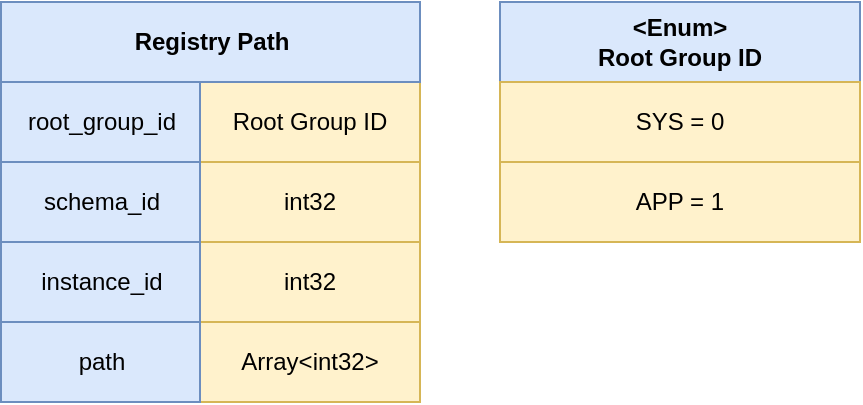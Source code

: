 <mxfile>
    <diagram id="fjN8D4Odn0497USpxgly" name="Page-1">
        <mxGraphModel dx="1374" dy="1609" grid="1" gridSize="10" guides="1" tooltips="1" connect="1" arrows="1" fold="1" page="1" pageScale="1" pageWidth="1169" pageHeight="827" background="#ffffff" math="0" shadow="0">
            <root>
                <mxCell id="0"/>
                <mxCell id="1" parent="0"/>
                <mxCell id="162" value="Root Group ID" style="rounded=0;whiteSpace=wrap;html=1;fillColor=#fff2cc;strokeColor=#d6b656;" parent="1" vertex="1">
                    <mxGeometry x="140" y="-760" width="110" height="40" as="geometry"/>
                </mxCell>
                <mxCell id="168" value="int32" style="rounded=0;whiteSpace=wrap;html=1;fillColor=#fff2cc;strokeColor=#d6b656;" parent="1" vertex="1">
                    <mxGeometry x="140" y="-720" width="110" height="40" as="geometry"/>
                </mxCell>
                <mxCell id="169" value="int32" style="rounded=0;whiteSpace=wrap;html=1;fillColor=#fff2cc;strokeColor=#d6b656;" parent="1" vertex="1">
                    <mxGeometry x="140" y="-680" width="110" height="40" as="geometry"/>
                </mxCell>
                <mxCell id="196" value="&lt;b&gt;Registry Path&lt;/b&gt;" style="rounded=0;whiteSpace=wrap;html=1;align=center;fillColor=#dae8fc;strokeColor=#6c8ebf;" parent="1" vertex="1">
                    <mxGeometry x="40.5" y="-800" width="209.5" height="40" as="geometry"/>
                </mxCell>
                <mxCell id="333" value="Array&amp;lt;int32&amp;gt;" style="rounded=0;whiteSpace=wrap;html=1;fillColor=#fff2cc;strokeColor=#d6b656;" parent="1" vertex="1">
                    <mxGeometry x="140" y="-640" width="110" height="40" as="geometry"/>
                </mxCell>
                <mxCell id="161" value="root_group_id" style="rounded=0;whiteSpace=wrap;html=1;align=center;fillColor=#dae8fc;strokeColor=#6c8ebf;" parent="1" vertex="1">
                    <mxGeometry x="40.5" y="-760" width="99.5" height="40" as="geometry"/>
                </mxCell>
                <mxCell id="163" value="schema_id" style="rounded=0;whiteSpace=wrap;html=1;fillColor=#dae8fc;strokeColor=#6c8ebf;" parent="1" vertex="1">
                    <mxGeometry x="40.5" y="-720" width="99.5" height="40" as="geometry"/>
                </mxCell>
                <mxCell id="166" value="instance_id" style="rounded=0;whiteSpace=wrap;html=1;fillColor=#dae8fc;strokeColor=#6c8ebf;" parent="1" vertex="1">
                    <mxGeometry x="40.5" y="-680" width="99.5" height="40" as="geometry"/>
                </mxCell>
                <mxCell id="167" value="path" style="rounded=0;whiteSpace=wrap;html=1;fillColor=#dae8fc;strokeColor=#6c8ebf;" parent="1" vertex="1">
                    <mxGeometry x="40.5" y="-640" width="99.5" height="40" as="geometry"/>
                </mxCell>
                <mxCell id="351" value="&lt;b&gt;&amp;lt;Enum&amp;gt;&lt;br&gt;Root Group ID&lt;br&gt;&lt;/b&gt;" style="rounded=0;whiteSpace=wrap;html=1;align=center;fillColor=#dae8fc;strokeColor=#6c8ebf;" parent="1" vertex="1">
                    <mxGeometry x="290" y="-800" width="180" height="40" as="geometry"/>
                </mxCell>
                <mxCell id="386" value="SYS = 0" style="rounded=0;whiteSpace=wrap;html=1;fillColor=#fff2cc;strokeColor=#d6b656;" vertex="1" parent="1">
                    <mxGeometry x="290" y="-760" width="180" height="40" as="geometry"/>
                </mxCell>
                <mxCell id="387" value="APP = 1" style="rounded=0;whiteSpace=wrap;html=1;fillColor=#fff2cc;strokeColor=#d6b656;" vertex="1" parent="1">
                    <mxGeometry x="290" y="-720" width="180" height="40" as="geometry"/>
                </mxCell>
            </root>
        </mxGraphModel>
    </diagram>
</mxfile>